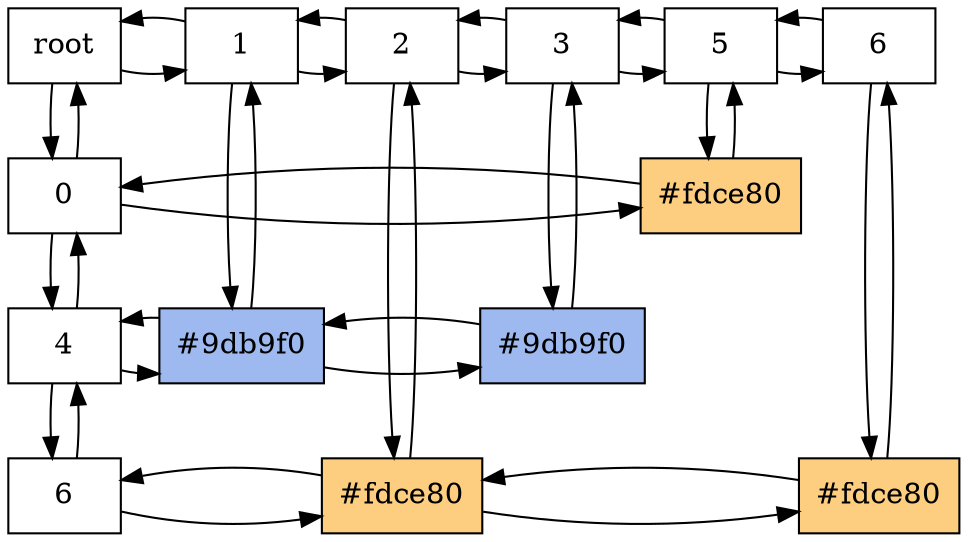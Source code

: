 digraph Matrix {
 node[shape = "box"]
 "Nodo0_0"[label = "root", group="0"]                                                                                                                  
 "Nodo0_0"->"Nodo2_0"
 "Nodo0_0"->"Nodo2_0"[dir = back]
 "Nodo0_0"->"Nodo0_1"
 "Nodo0_0"->"Nodo0_1"[dir = back]
 "Nodo2_0"[label = "1", group="2"]                                                                                                                     
 "Nodo2_0"->"Nodo3_0"
 "Nodo2_0"->"Nodo3_0"[dir = back]
 "Nodo2_0"->"Nodo2_5"
 "Nodo2_0"->"Nodo2_5"[dir = back]
 "Nodo3_0"[label = "2", group="3"]                                                                                                                     
 "Nodo3_0"->"Nodo4_0"
 "Nodo3_0"->"Nodo4_0"[dir = back]
 "Nodo3_0"->"Nodo3_7"
 "Nodo3_0"->"Nodo3_7"[dir = back]
 "Nodo4_0"[label = "3", group="4"]                                                                                                                     
 "Nodo4_0"->"Nodo6_0"
 "Nodo4_0"->"Nodo6_0"[dir = back]
 "Nodo4_0"->"Nodo4_5"
 "Nodo4_0"->"Nodo4_5"[dir = back]
 "Nodo6_0"[label = "5", group="6"]                                                                                                                     
 "Nodo6_0"->"Nodo7_0"
 "Nodo6_0"->"Nodo7_0"[dir = back]
 "Nodo6_0"->"Nodo6_1"
 "Nodo6_0"->"Nodo6_1"[dir = back]
 "Nodo7_0"[label = "6", group="7"]                                                                                                                     
 "Nodo7_0"->"Nodo7_7"
 "Nodo7_0"->"Nodo7_7"[dir = back]
 {rank=same;"Nodo0_0";"Nodo2_0";"Nodo3_0";"Nodo4_0";"Nodo6_0";"Nodo7_0"}
 "Nodo0_1"[label = "0", group="0"]                                                                                                                     
 "Nodo0_1"->"Nodo6_1"
 "Nodo0_1"->"Nodo6_1"[dir = back]
 "Nodo0_1"->"Nodo0_5"
 "Nodo0_1"->"Nodo0_5"[dir = back]
 "Nodo6_1"[label = "#fdce80",  style = filled, fillcolor = "#fdce80" group="6"]                                                                        
 {rank=same;"Nodo0_1";"Nodo6_1"}
 "Nodo0_5"[label = "4", group="0"]                                                                                                                     
 "Nodo0_5"->"Nodo2_5"
 "Nodo0_5"->"Nodo2_5"[dir = back]
 "Nodo0_5"->"Nodo0_7"
 "Nodo0_5"->"Nodo0_7"[dir = back]
 "Nodo2_5"[label = "#9db9f0",  style = filled, fillcolor = "#9db9f0" group="2"]                                                                        
 "Nodo2_5"->"Nodo4_5"
 "Nodo2_5"->"Nodo4_5"[dir = back]
 "Nodo4_5"[label = "#9db9f0",  style = filled, fillcolor = "#9db9f0" group="4"]                                                                        
 {rank=same;"Nodo0_5";"Nodo2_5";"Nodo4_5"}
 "Nodo0_7"[label = "6", group="0"]                                                                                                                     
 "Nodo0_7"->"Nodo3_7"
 "Nodo0_7"->"Nodo3_7"[dir = back]
 "Nodo3_7"[label = "#fdce80",  style = filled, fillcolor = "#fdce80" group="3"]                                                                        
 "Nodo3_7"->"Nodo7_7"
 "Nodo3_7"->"Nodo7_7"[dir = back]
 "Nodo7_7"[label = "#fdce80",  style = filled, fillcolor = "#fdce80" group="7"]                                                                        
 {rank=same;"Nodo0_7";"Nodo3_7";"Nodo7_7"}
 }
